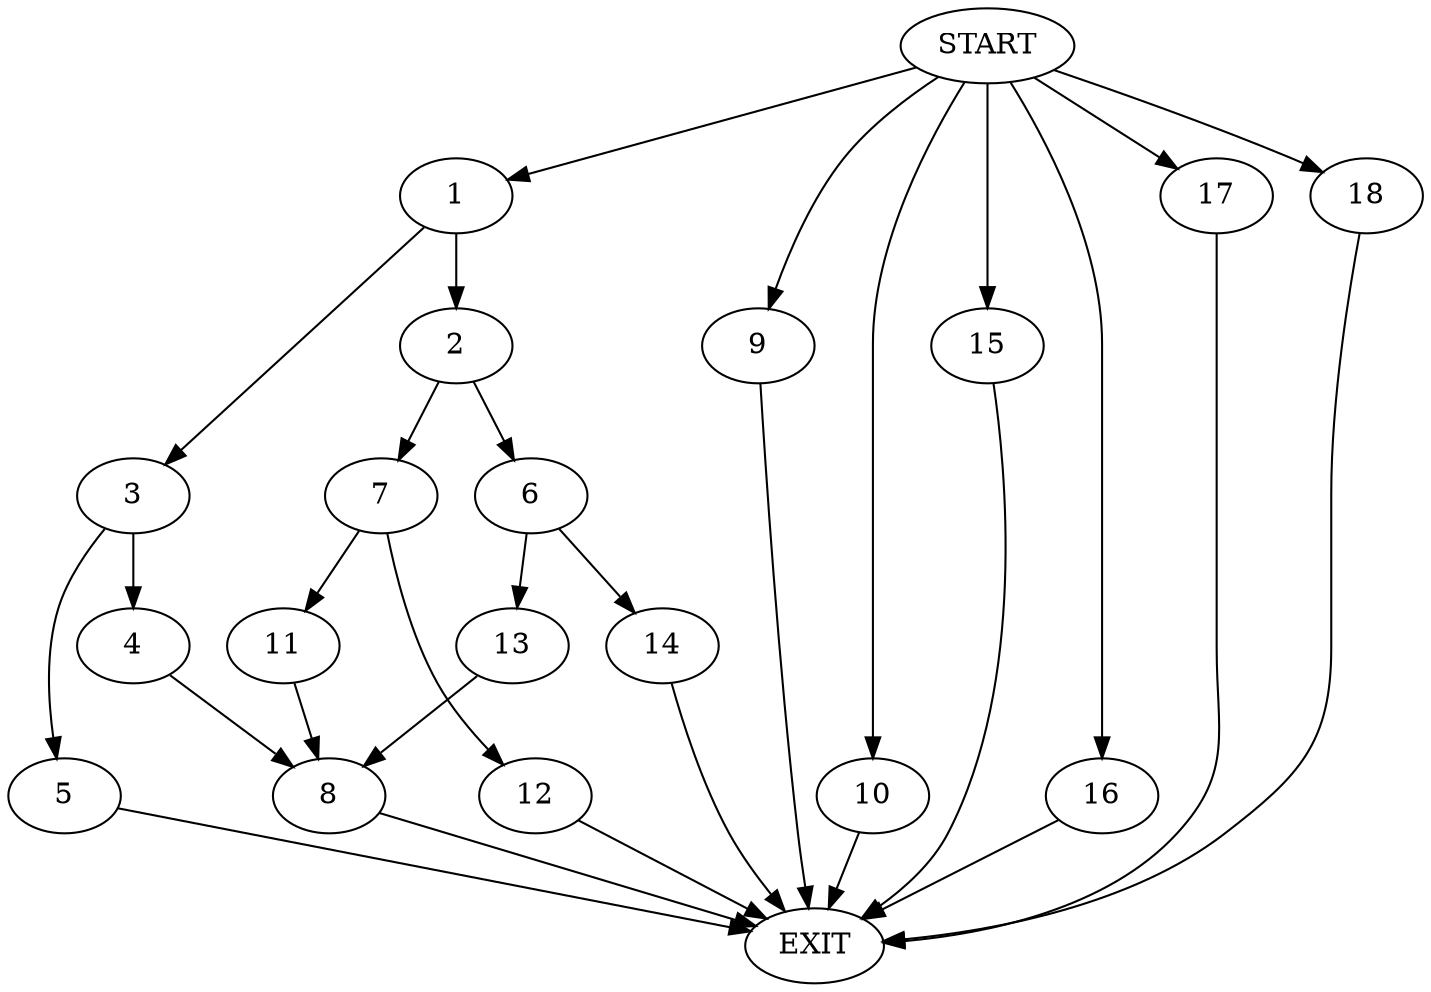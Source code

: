 digraph {
0 [label="START"]
19 [label="EXIT"]
0 -> 1
1 -> 2
1 -> 3
3 -> 4
3 -> 5
2 -> 6
2 -> 7
4 -> 8
5 -> 19
0 -> 9
9 -> 19
0 -> 10
10 -> 19
8 -> 19
7 -> 11
7 -> 12
6 -> 13
6 -> 14
14 -> 19
13 -> 8
0 -> 15
15 -> 19
0 -> 16
16 -> 19
12 -> 19
11 -> 8
0 -> 17
17 -> 19
0 -> 18
18 -> 19
}
